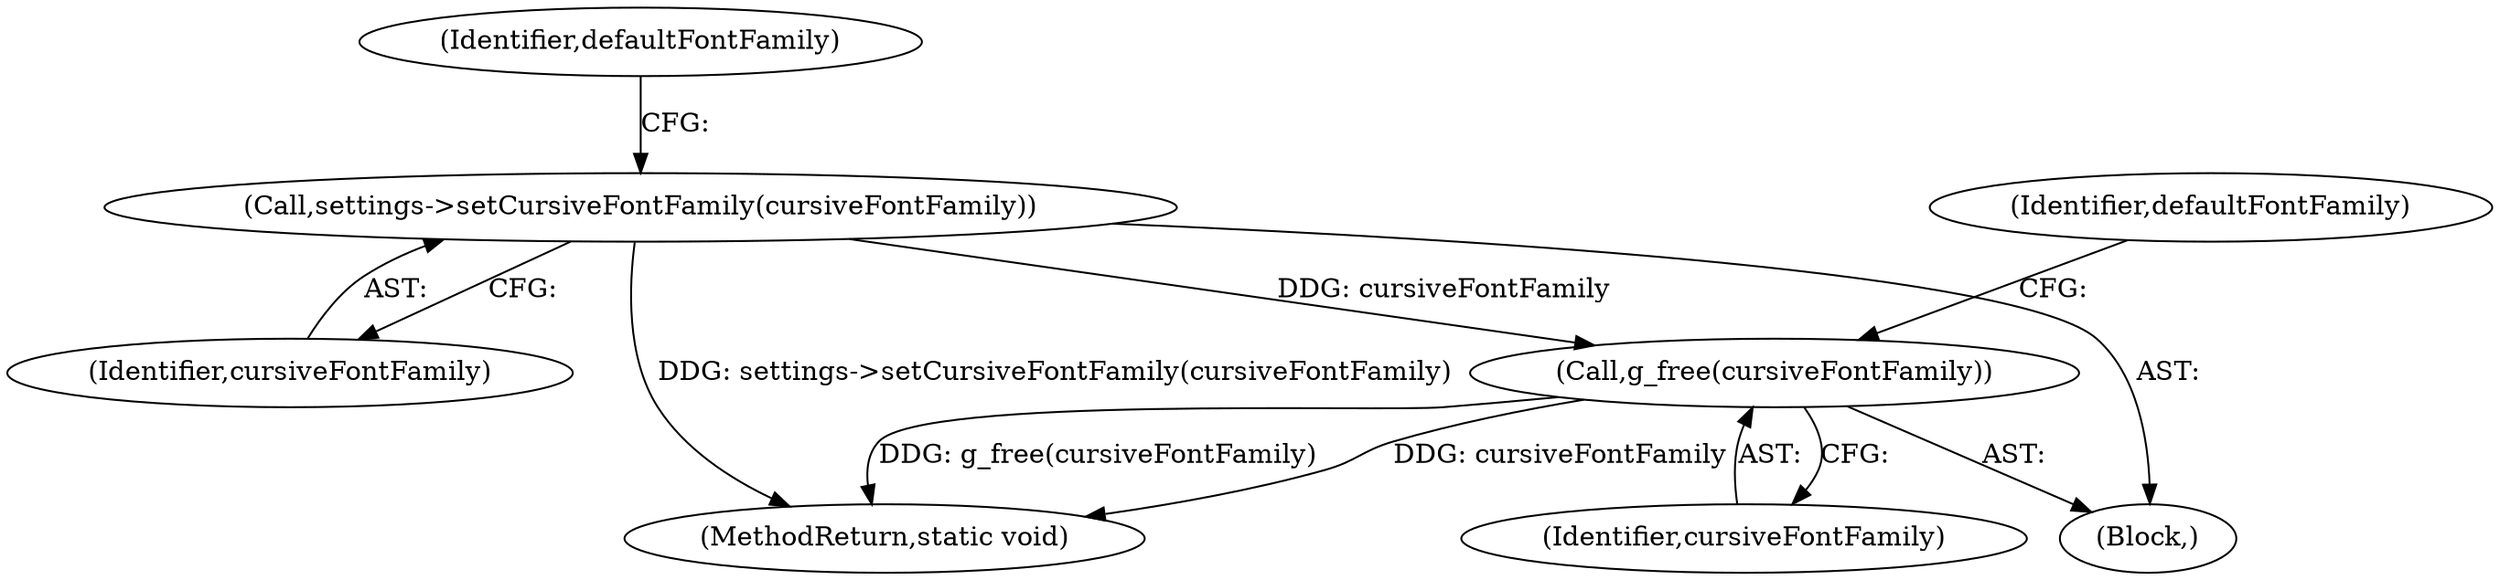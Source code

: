 digraph "0_Chrome_5a2de6455f565783c73e53eae2c8b953e7d48520_0@pointer" {
"1000274" [label="(Call,settings->setCursiveFontFamily(cursiveFontFamily))"];
"1000367" [label="(Call,g_free(cursiveFontFamily))"];
"1000367" [label="(Call,g_free(cursiveFontFamily))"];
"1000274" [label="(Call,settings->setCursiveFontFamily(cursiveFontFamily))"];
"1000102" [label="(Block,)"];
"1000277" [label="(Identifier,defaultFontFamily)"];
"1000275" [label="(Identifier,cursiveFontFamily)"];
"1000385" [label="(MethodReturn,static void)"];
"1000368" [label="(Identifier,cursiveFontFamily)"];
"1000370" [label="(Identifier,defaultFontFamily)"];
"1000274" -> "1000102"  [label="AST: "];
"1000274" -> "1000275"  [label="CFG: "];
"1000275" -> "1000274"  [label="AST: "];
"1000277" -> "1000274"  [label="CFG: "];
"1000274" -> "1000385"  [label="DDG: settings->setCursiveFontFamily(cursiveFontFamily)"];
"1000274" -> "1000367"  [label="DDG: cursiveFontFamily"];
"1000367" -> "1000102"  [label="AST: "];
"1000367" -> "1000368"  [label="CFG: "];
"1000368" -> "1000367"  [label="AST: "];
"1000370" -> "1000367"  [label="CFG: "];
"1000367" -> "1000385"  [label="DDG: cursiveFontFamily"];
"1000367" -> "1000385"  [label="DDG: g_free(cursiveFontFamily)"];
}
